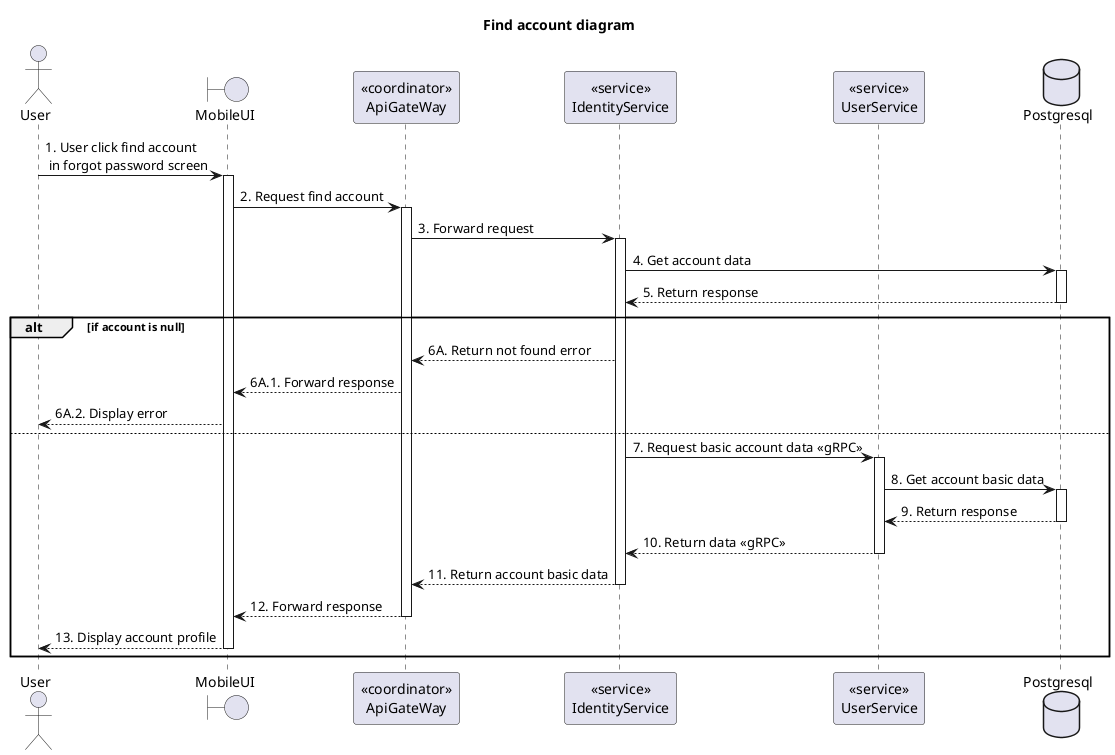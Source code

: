 @startuml Sequence
title "Find account diagram"

<style>
  sequenceDiagram {
    reference {
      BackGroundColor white
    }
}
</style>

actor User
boundary MobileUI
participant "<<coordinator>>\nApiGateWay" as ApiGateway
participant "<<service>>\nIdentityService" as IdentityService
participant "<<service>>\nUserService" as UserService
database Postgresql

User -> MobileUI ++: 1. User click find account\n in forgot password screen
MobileUI -> ApiGateway ++: 2. Request find account

ApiGateway -> IdentityService ++: 3. Forward request
IdentityService -> Postgresql ++: 4. Get account data
IdentityService <-- Postgresql --: 5. Return response

alt if account is null
  ApiGateway <-- IdentityService: 6A. Return not found error
  MobileUI <-- ApiGateway: 6A.1. Forward response
  User <-- MobileUI: 6A.2. Display error
else
  IdentityService -> UserService++: 7. Request basic account data <<gRPC>>
  UserService -> Postgresql++: 8. Get account basic data
  UserService <-- Postgresql--: 9. Return response
  IdentityService <-- UserService--: 10. Return data <<gRPC>>
  ApiGateway <-- IdentityService --: 11. Return account basic data
  MobileUI <-- ApiGateway --: 12. Forward response
  User <-- MobileUI --: 13. Display account profile
end

@enduml
